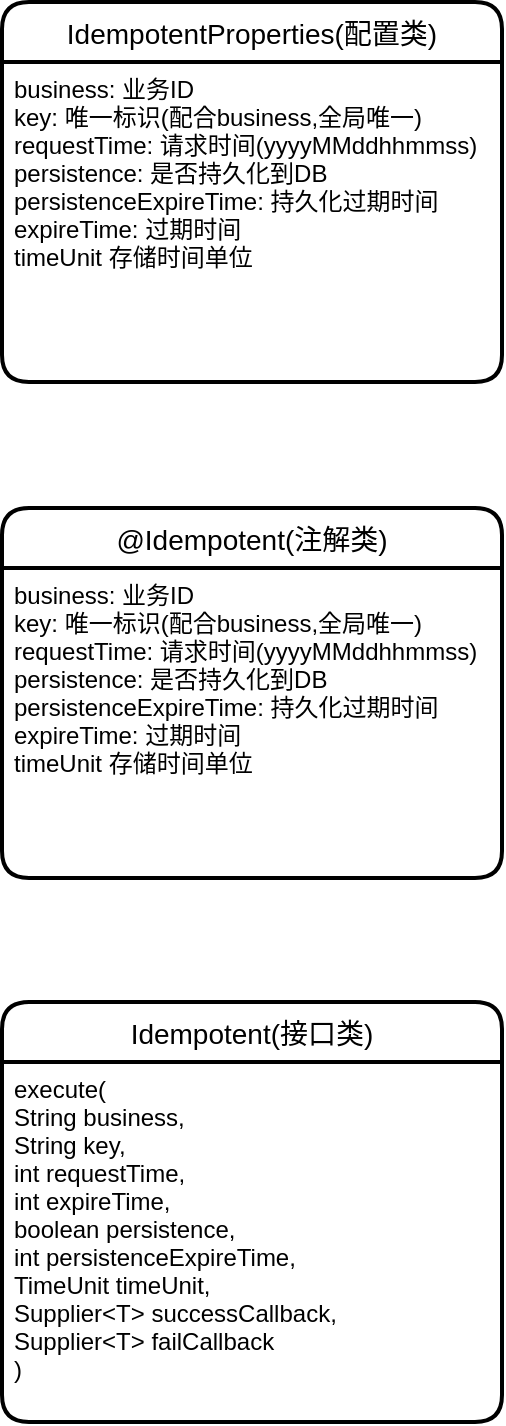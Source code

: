 <mxfile version="13.7.9" type="github">
  <diagram name="幂等" id="74e2e168-ea6b-b213-b513-2b3c1d86103e">
    <mxGraphModel dx="1166" dy="698" grid="1" gridSize="10" guides="1" tooltips="1" connect="1" arrows="1" fold="1" page="1" pageScale="1" pageWidth="1100" pageHeight="850" background="#ffffff" math="0" shadow="0">
      <root>
        <mxCell id="0" />
        <mxCell id="1" parent="0" />
        <mxCell id="Dr7aWHiYQWJMJAfqMdh1-3" value="IdempotentProperties(配置类)" style="swimlane;childLayout=stackLayout;horizontal=1;startSize=30;horizontalStack=0;rounded=1;fontSize=14;fontStyle=0;strokeWidth=2;resizeParent=0;resizeLast=1;shadow=0;dashed=0;align=center;" parent="1" vertex="1">
          <mxGeometry x="40" y="80" width="250" height="190" as="geometry" />
        </mxCell>
        <mxCell id="Dr7aWHiYQWJMJAfqMdh1-4" value="business: 业务ID&#xa;key: 唯一标识(配合business,全局唯一)&#xa;requestTime: 请求时间(yyyyMMddhhmmss)&#xa;persistence: 是否持久化到DB&#xa;persistenceExpireTime: 持久化过期时间&#xa;expireTime: 过期时间&#xa;timeUnit 存储时间单位&#xa;&#xa;" style="align=left;strokeColor=none;fillColor=none;spacingLeft=4;fontSize=12;verticalAlign=top;resizable=0;rotatable=0;part=1;" parent="Dr7aWHiYQWJMJAfqMdh1-3" vertex="1">
          <mxGeometry y="30" width="250" height="160" as="geometry" />
        </mxCell>
        <mxCell id="Dr7aWHiYQWJMJAfqMdh1-1" value="@Idempotent(注解类)" style="swimlane;childLayout=stackLayout;horizontal=1;startSize=30;horizontalStack=0;rounded=1;fontSize=14;fontStyle=0;strokeWidth=2;resizeParent=0;resizeLast=1;shadow=0;dashed=0;align=center;" parent="1" vertex="1">
          <mxGeometry x="40" y="333" width="250" height="185" as="geometry" />
        </mxCell>
        <mxCell id="Dr7aWHiYQWJMJAfqMdh1-2" value="business: 业务ID&#xa;key: 唯一标识(配合business,全局唯一)&#xa;requestTime: 请求时间(yyyyMMddhhmmss)&#xa;persistence: 是否持久化到DB&#xa;persistenceExpireTime: 持久化过期时间&#xa;expireTime: 过期时间&#xa;timeUnit 存储时间单位&#xa;&#xa;" style="align=left;strokeColor=none;fillColor=none;spacingLeft=4;fontSize=12;verticalAlign=top;resizable=0;rotatable=0;part=1;" parent="Dr7aWHiYQWJMJAfqMdh1-1" vertex="1">
          <mxGeometry y="30" width="250" height="155" as="geometry" />
        </mxCell>
        <mxCell id="N3oFsb0zca_vRXjRVCQ4-1" value="Idempotent(接口类)" style="swimlane;childLayout=stackLayout;horizontal=1;startSize=30;horizontalStack=0;rounded=1;fontSize=14;fontStyle=0;strokeWidth=2;resizeParent=0;resizeLast=1;shadow=0;dashed=0;align=center;" vertex="1" parent="1">
          <mxGeometry x="40" y="580" width="250" height="210" as="geometry" />
        </mxCell>
        <mxCell id="N3oFsb0zca_vRXjRVCQ4-2" value="execute(&#xa;String business,&#xa;String key, &#xa;int requestTime,&#xa;int expireTime,&#xa;boolean persistence,&#xa;int persistenceExpireTime,  &#xa;TimeUnit timeUnit, &#xa;Supplier&lt;T&gt; successCallback, &#xa;Supplier&lt;T&gt; failCallback&#xa;)" style="align=left;strokeColor=none;fillColor=none;spacingLeft=4;fontSize=12;verticalAlign=top;resizable=0;rotatable=0;part=1;" vertex="1" parent="N3oFsb0zca_vRXjRVCQ4-1">
          <mxGeometry y="30" width="250" height="180" as="geometry" />
        </mxCell>
      </root>
    </mxGraphModel>
  </diagram>
</mxfile>
